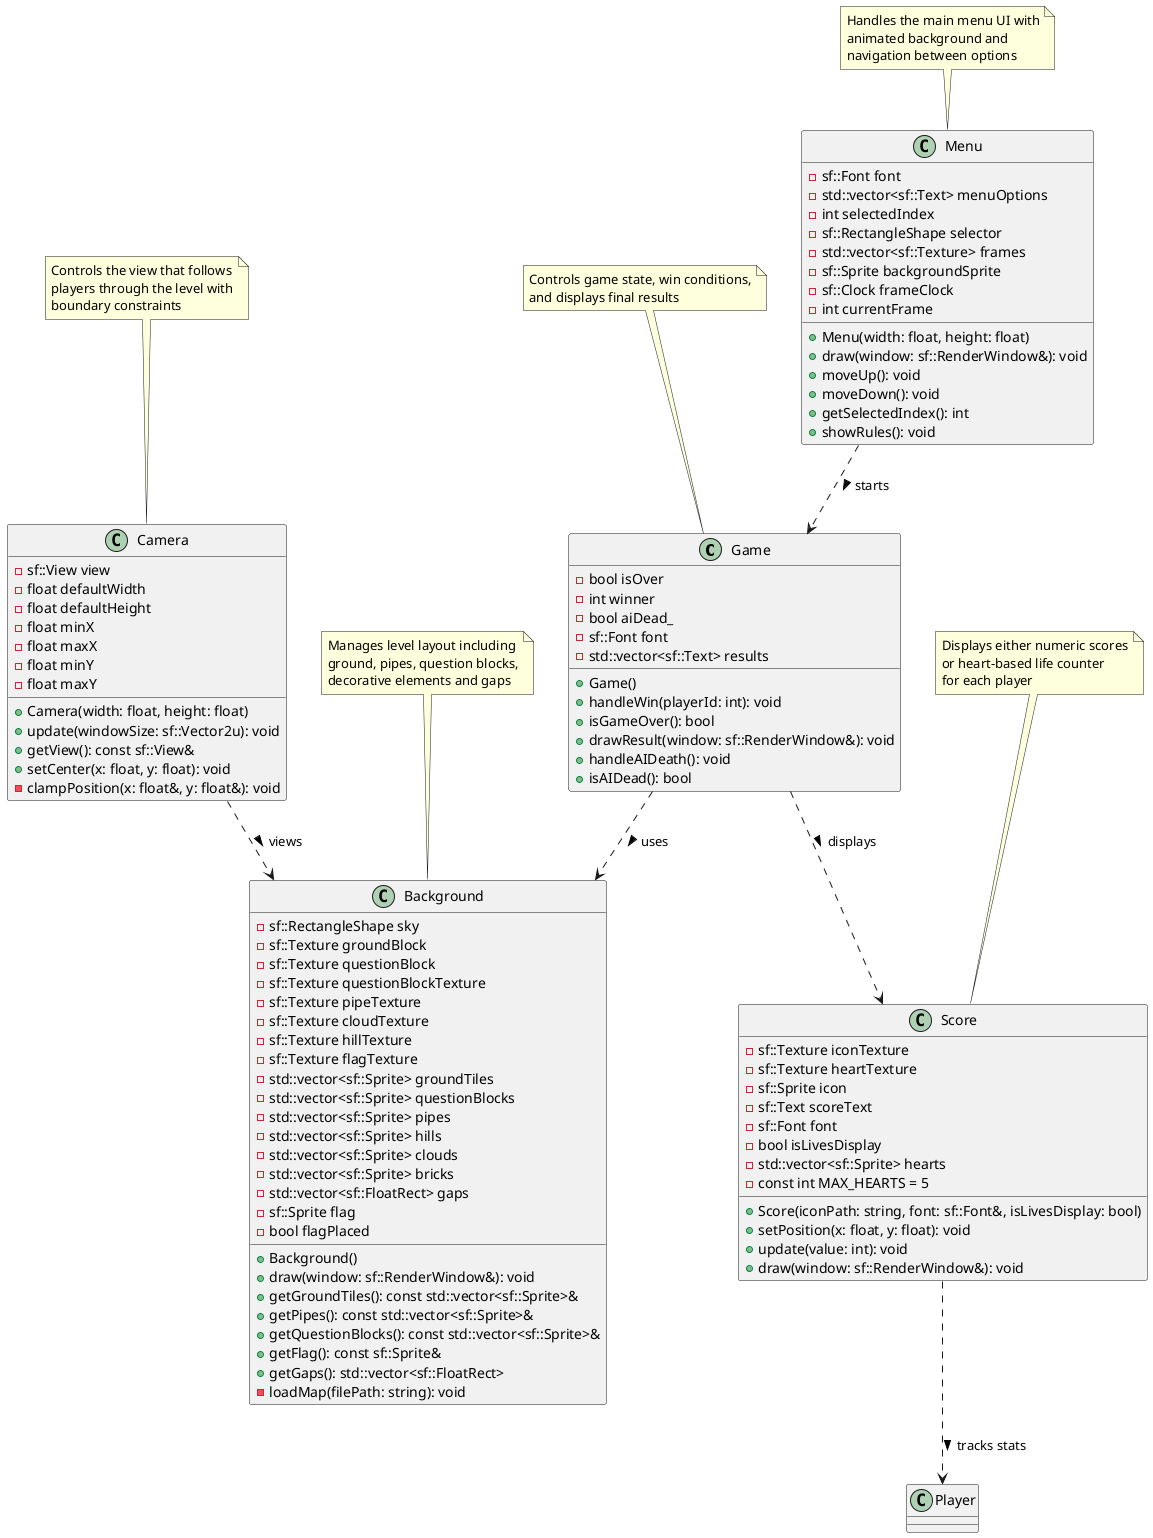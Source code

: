 @startuml Game_Classes_Diagram

class Game {
  - bool isOver
  - int winner
  - bool aiDead_
  - sf::Font font
  - std::vector<sf::Text> results
  
  + Game()
  + handleWin(playerId: int): void
  + isGameOver(): bool
  + drawResult(window: sf::RenderWindow&): void
  + handleAIDeath(): void
  + isAIDead(): bool
}

class Background {
  - sf::RectangleShape sky
  - sf::Texture groundBlock
  - sf::Texture questionBlock
  - sf::Texture questionBlockTexture
  - sf::Texture pipeTexture
  - sf::Texture cloudTexture
  - sf::Texture hillTexture
  - sf::Texture flagTexture
  - std::vector<sf::Sprite> groundTiles
  - std::vector<sf::Sprite> questionBlocks
  - std::vector<sf::Sprite> pipes
  - std::vector<sf::Sprite> hills
  - std::vector<sf::Sprite> clouds
  - std::vector<sf::Sprite> bricks
  - std::vector<sf::FloatRect> gaps
  - sf::Sprite flag
  - bool flagPlaced
  
  + Background()
  + draw(window: sf::RenderWindow&): void
  + getGroundTiles(): const std::vector<sf::Sprite>&
  + getPipes(): const std::vector<sf::Sprite>&
  + getQuestionBlocks(): const std::vector<sf::Sprite>&
  + getFlag(): const sf::Sprite&
  + getGaps(): std::vector<sf::FloatRect>
  - loadMap(filePath: string): void
}

class Camera {
  - sf::View view
  - float defaultWidth
  - float defaultHeight
  - float minX
  - float maxX
  - float minY
  - float maxY
  
  + Camera(width: float, height: float)
  + update(windowSize: sf::Vector2u): void
  + getView(): const sf::View&
  + setCenter(x: float, y: float): void
  - clampPosition(x: float&, y: float&): void
}

class Menu {
  - sf::Font font
  - std::vector<sf::Text> menuOptions
  - int selectedIndex
  - sf::RectangleShape selector
  - std::vector<sf::Texture> frames
  - sf::Sprite backgroundSprite
  - sf::Clock frameClock
  - int currentFrame
  
  + Menu(width: float, height: float)
  + draw(window: sf::RenderWindow&): void
  + moveUp(): void
  + moveDown(): void
  + getSelectedIndex(): int
  + showRules(): void
}

class Score {
  - sf::Texture iconTexture
  - sf::Texture heartTexture
  - sf::Sprite icon
  - sf::Text scoreText
  - sf::Font font
  - bool isLivesDisplay
  - std::vector<sf::Sprite> hearts
  - const int MAX_HEARTS = 5
  
  + Score(iconPath: string, font: sf::Font&, isLivesDisplay: bool)
  + setPosition(x: float, y: float): void
  + update(value: int): void
  + draw(window: sf::RenderWindow&): void
}

note top of Game
  Controls game state, win conditions,
  and displays final results
end note

note top of Background
  Manages level layout including
  ground, pipes, question blocks,
  decorative elements and gaps
end note

note top of Camera
  Controls the view that follows
  players through the level with
  boundary constraints
end note

note top of Menu
  Handles the main menu UI with
  animated background and
  navigation between options
end note

note top of Score
  Displays either numeric scores
  or heart-based life counter
  for each player
end note

' Relationships
Game ..> Score : displays >
Game ..> Background : uses >
Menu ..> Game : starts >
Camera ..> Background : views >
Score ..> Player : tracks stats >

@enduml
